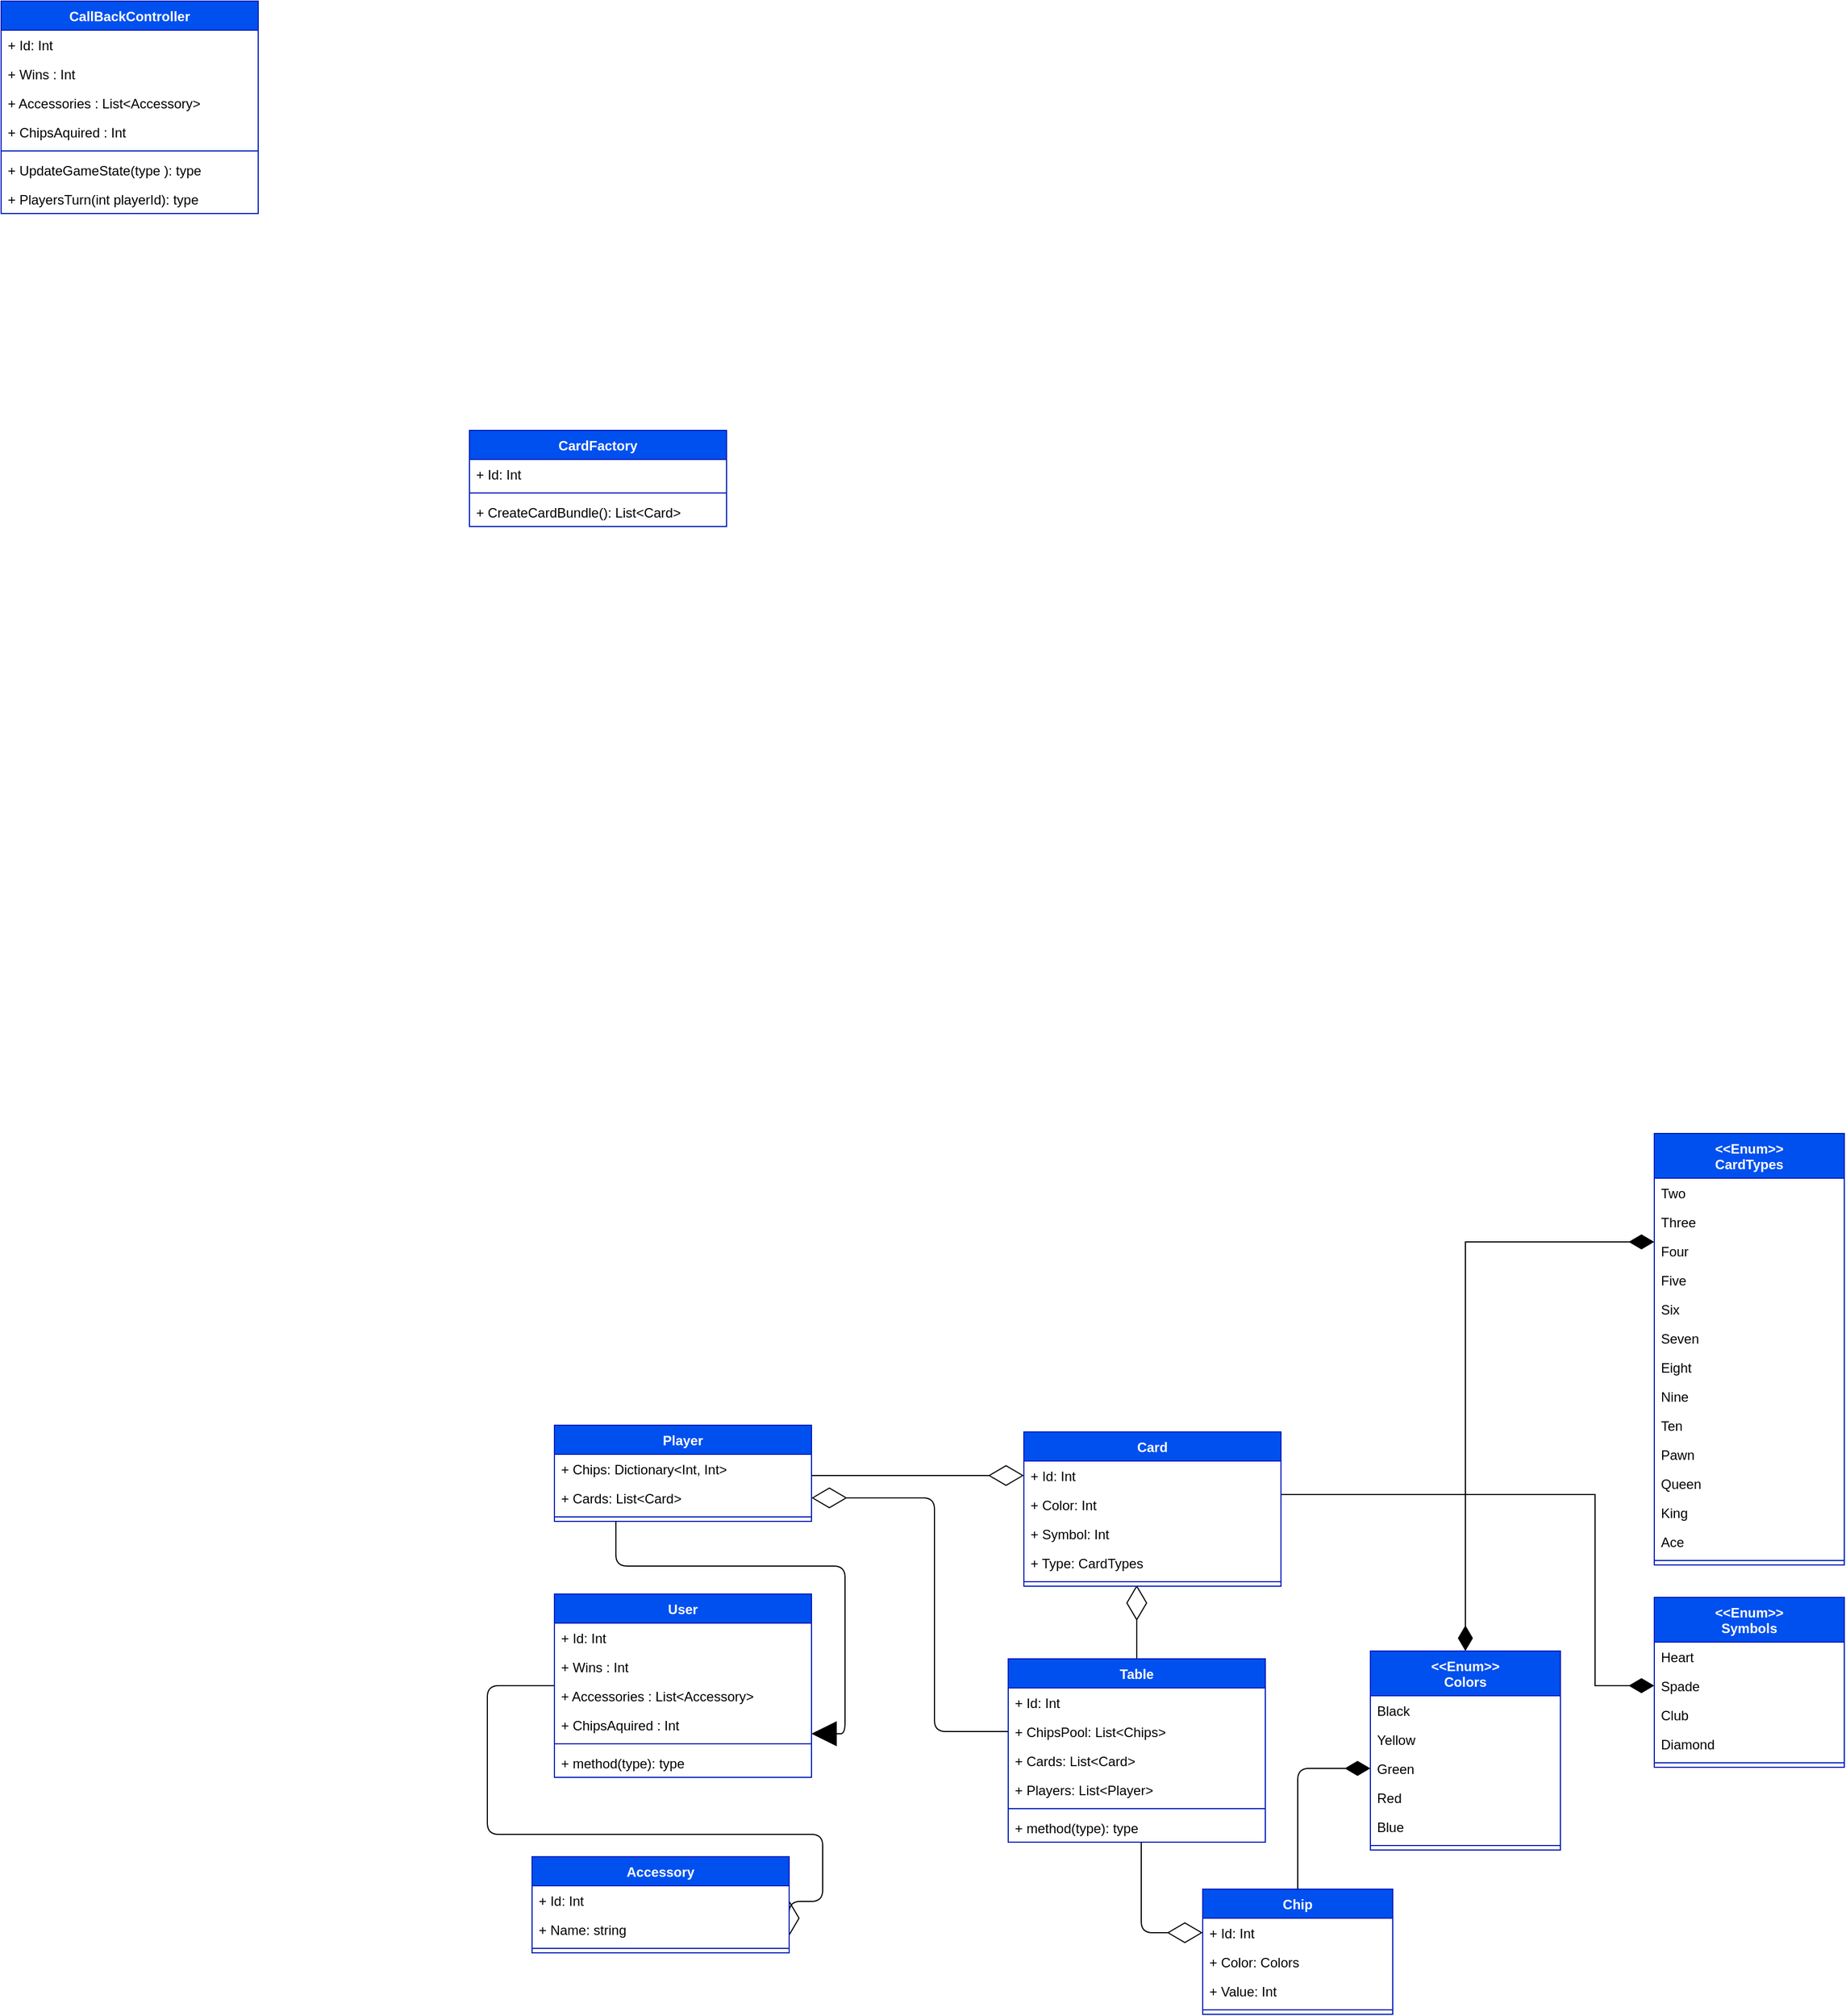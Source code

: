 <mxfile version="20.7.4" type="device"><diagram id="C5RBs43oDa-KdzZeNtuy" name="ClassDiagram"><mxGraphModel dx="2946" dy="3262" grid="0" gridSize="10" guides="1" tooltips="1" connect="1" arrows="1" fold="1" page="1" pageScale="1" pageWidth="827" pageHeight="1169" math="0" shadow="0"><root><mxCell id="WIyWlLk6GJQsqaUBKTNV-0"/><mxCell id="WIyWlLk6GJQsqaUBKTNV-1" parent="WIyWlLk6GJQsqaUBKTNV-0"/><mxCell id="mqQD4vokaZufn7_pnuDB-70" style="edgeStyle=orthogonalEdgeStyle;orthogonalLoop=1;jettySize=auto;html=1;startArrow=none;startFill=0;endArrow=diamondThin;endFill=0;startSize=30;endSize=29;" parent="WIyWlLk6GJQsqaUBKTNV-1" source="mqQD4vokaZufn7_pnuDB-19" target="mqQD4vokaZufn7_pnuDB-35" edge="1"><mxGeometry relative="1" as="geometry"><Array as="points"><mxPoint x="-384" y="-991"/><mxPoint x="-384" y="-991"/></Array></mxGeometry></mxCell><mxCell id="mqQD4vokaZufn7_pnuDB-19" value="Player" style="swimlane;fontStyle=1;align=center;verticalAlign=top;childLayout=stackLayout;horizontal=1;startSize=26;horizontalStack=0;resizeParent=1;resizeParentMax=0;resizeLast=0;collapsible=1;marginBottom=0;fillColor=#0050ef;fontColor=#ffffff;strokeColor=#001DBC;swimlaneFillColor=default;rounded=0;" parent="WIyWlLk6GJQsqaUBKTNV-1" vertex="1"><mxGeometry x="-680" y="-1036" width="230" height="86" as="geometry"/></mxCell><mxCell id="mqQD4vokaZufn7_pnuDB-20" value="+ Chips: Dictionary&lt;Int, Int&gt; " style="text;strokeColor=none;fillColor=none;align=left;verticalAlign=top;spacingLeft=4;spacingRight=4;overflow=hidden;rotatable=0;points=[[0,0.5],[1,0.5]];portConstraint=eastwest;rounded=0;" parent="mqQD4vokaZufn7_pnuDB-19" vertex="1"><mxGeometry y="26" width="230" height="26" as="geometry"/></mxCell><mxCell id="mqQD4vokaZufn7_pnuDB-21" value="+ Cards: List&lt;Card&gt; " style="text;strokeColor=none;fillColor=none;align=left;verticalAlign=top;spacingLeft=4;spacingRight=4;overflow=hidden;rotatable=0;points=[[0,0.5],[1,0.5]];portConstraint=eastwest;rounded=0;" parent="mqQD4vokaZufn7_pnuDB-19" vertex="1"><mxGeometry y="52" width="230" height="26" as="geometry"/></mxCell><mxCell id="mqQD4vokaZufn7_pnuDB-22" value="" style="line;strokeWidth=1;fillColor=none;align=left;verticalAlign=middle;spacingTop=-1;spacingLeft=3;spacingRight=3;rotatable=0;labelPosition=right;points=[];portConstraint=eastwest;strokeColor=inherit;rounded=0;" parent="mqQD4vokaZufn7_pnuDB-19" vertex="1"><mxGeometry y="78" width="230" height="8" as="geometry"/></mxCell><mxCell id="mqQD4vokaZufn7_pnuDB-68" style="edgeStyle=orthogonalEdgeStyle;orthogonalLoop=1;jettySize=auto;html=1;entryX=1;entryY=0.5;entryDx=0;entryDy=0;startArrow=none;startFill=0;endArrow=diamondThin;endFill=0;startSize=30;endSize=29;" parent="WIyWlLk6GJQsqaUBKTNV-1" source="mqQD4vokaZufn7_pnuDB-23" target="mqQD4vokaZufn7_pnuDB-39" edge="1"><mxGeometry relative="1" as="geometry"><Array as="points"><mxPoint x="-740" y="-803"/><mxPoint x="-740" y="-670"/><mxPoint x="-440" y="-670"/><mxPoint x="-440" y="-610"/><mxPoint x="-470" y="-610"/></Array></mxGeometry></mxCell><mxCell id="mqQD4vokaZufn7_pnuDB-23" value="User" style="swimlane;fontStyle=1;align=center;verticalAlign=top;childLayout=stackLayout;horizontal=1;startSize=26;horizontalStack=0;resizeParent=1;resizeParentMax=0;resizeLast=0;collapsible=1;marginBottom=0;fillColor=#0050ef;fontColor=#ffffff;strokeColor=#001DBC;swimlaneFillColor=default;rounded=0;" parent="WIyWlLk6GJQsqaUBKTNV-1" vertex="1"><mxGeometry x="-680" y="-885" width="230" height="164" as="geometry"/></mxCell><mxCell id="mqQD4vokaZufn7_pnuDB-24" value="+ Id: Int" style="text;strokeColor=none;fillColor=none;align=left;verticalAlign=top;spacingLeft=4;spacingRight=4;overflow=hidden;rotatable=0;points=[[0,0.5],[1,0.5]];portConstraint=eastwest;rounded=0;" parent="mqQD4vokaZufn7_pnuDB-23" vertex="1"><mxGeometry y="26" width="230" height="26" as="geometry"/></mxCell><mxCell id="mqQD4vokaZufn7_pnuDB-25" value="+ Wins : Int" style="text;strokeColor=none;fillColor=none;align=left;verticalAlign=top;spacingLeft=4;spacingRight=4;overflow=hidden;rotatable=0;points=[[0,0.5],[1,0.5]];portConstraint=eastwest;rounded=0;" parent="mqQD4vokaZufn7_pnuDB-23" vertex="1"><mxGeometry y="52" width="230" height="26" as="geometry"/></mxCell><mxCell id="mqQD4vokaZufn7_pnuDB-66" value="+ Accessories : List&lt;Accessory&gt;" style="text;strokeColor=none;fillColor=none;align=left;verticalAlign=top;spacingLeft=4;spacingRight=4;overflow=hidden;rotatable=0;points=[[0,0.5],[1,0.5]];portConstraint=eastwest;rounded=0;" parent="mqQD4vokaZufn7_pnuDB-23" vertex="1"><mxGeometry y="78" width="230" height="26" as="geometry"/></mxCell><mxCell id="mqQD4vokaZufn7_pnuDB-26" value="+ ChipsAquired : Int" style="text;strokeColor=none;fillColor=none;align=left;verticalAlign=top;spacingLeft=4;spacingRight=4;overflow=hidden;rotatable=0;points=[[0,0.5],[1,0.5]];portConstraint=eastwest;rounded=0;" parent="mqQD4vokaZufn7_pnuDB-23" vertex="1"><mxGeometry y="104" width="230" height="26" as="geometry"/></mxCell><mxCell id="mqQD4vokaZufn7_pnuDB-27" value="" style="line;strokeWidth=1;fillColor=none;align=left;verticalAlign=middle;spacingTop=-1;spacingLeft=3;spacingRight=3;rotatable=0;labelPosition=right;points=[];portConstraint=eastwest;strokeColor=inherit;rounded=0;" parent="mqQD4vokaZufn7_pnuDB-23" vertex="1"><mxGeometry y="130" width="230" height="8" as="geometry"/></mxCell><mxCell id="mqQD4vokaZufn7_pnuDB-28" value="+ method(type): type" style="text;strokeColor=none;fillColor=none;align=left;verticalAlign=top;spacingLeft=4;spacingRight=4;overflow=hidden;rotatable=0;points=[[0,0.5],[1,0.5]];portConstraint=eastwest;rounded=0;" parent="mqQD4vokaZufn7_pnuDB-23" vertex="1"><mxGeometry y="138" width="230" height="26" as="geometry"/></mxCell><mxCell id="mqQD4vokaZufn7_pnuDB-29" style="edgeStyle=orthogonalEdgeStyle;orthogonalLoop=1;jettySize=auto;html=1;startArrow=none;startFill=0;endArrow=block;endFill=1;startSize=24;endSize=20;" parent="WIyWlLk6GJQsqaUBKTNV-1" source="mqQD4vokaZufn7_pnuDB-19" edge="1"><mxGeometry relative="1" as="geometry"><Array as="points"><mxPoint x="-625" y="-910"/><mxPoint x="-420" y="-910"/><mxPoint x="-420" y="-760"/></Array><mxPoint x="-450" y="-760" as="targetPoint"/></mxGeometry></mxCell><mxCell id="mqQD4vokaZufn7_pnuDB-74" style="edgeStyle=orthogonalEdgeStyle;orthogonalLoop=1;jettySize=auto;html=1;entryX=0;entryY=0.5;entryDx=0;entryDy=0;startArrow=none;startFill=0;endArrow=diamondThin;endFill=0;startSize=30;endSize=29;" parent="WIyWlLk6GJQsqaUBKTNV-1" source="mqQD4vokaZufn7_pnuDB-30" target="5AG6w2-V_OmZ5TRDrPRP-4" edge="1"><mxGeometry relative="1" as="geometry"><Array as="points"><mxPoint x="-155" y="-582"/></Array></mxGeometry></mxCell><mxCell id="mqQD4vokaZufn7_pnuDB-75" style="edgeStyle=orthogonalEdgeStyle;orthogonalLoop=1;jettySize=auto;html=1;startArrow=none;startFill=0;endArrow=diamondThin;endFill=0;startSize=30;endSize=29;entryX=0.439;entryY=0.875;entryDx=0;entryDy=0;entryPerimeter=0;" parent="WIyWlLk6GJQsqaUBKTNV-1" source="mqQD4vokaZufn7_pnuDB-30" target="mqQD4vokaZufn7_pnuDB-36" edge="1"><mxGeometry relative="1" as="geometry"><Array as="points"/><mxPoint x="-158.8" y="-865.376" as="targetPoint"/></mxGeometry></mxCell><mxCell id="AZSo07Gv_9ZK3kTSO_Ww-1" style="edgeStyle=orthogonalEdgeStyle;orthogonalLoop=1;jettySize=auto;html=1;fontColor=#FFFFFF;startArrow=none;startFill=0;endArrow=diamondThin;endFill=0;startSize=30;endSize=29;" parent="WIyWlLk6GJQsqaUBKTNV-1" source="mqQD4vokaZufn7_pnuDB-30" target="mqQD4vokaZufn7_pnuDB-21" edge="1"><mxGeometry relative="1" as="geometry"><Array as="points"><mxPoint x="-340" y="-762"/><mxPoint x="-340" y="-971"/></Array></mxGeometry></mxCell><mxCell id="mqQD4vokaZufn7_pnuDB-30" value="Table" style="swimlane;fontStyle=1;align=center;verticalAlign=top;childLayout=stackLayout;horizontal=1;startSize=26;horizontalStack=0;resizeParent=1;resizeParentMax=0;resizeLast=0;collapsible=1;marginBottom=0;fillColor=#0050ef;fontColor=#ffffff;strokeColor=#001DBC;swimlaneFillColor=default;rounded=0;" parent="WIyWlLk6GJQsqaUBKTNV-1" vertex="1"><mxGeometry x="-274" y="-827" width="230" height="164" as="geometry"/></mxCell><mxCell id="mqQD4vokaZufn7_pnuDB-31" value="+ Id: Int" style="text;strokeColor=none;fillColor=none;align=left;verticalAlign=top;spacingLeft=4;spacingRight=4;overflow=hidden;rotatable=0;points=[[0,0.5],[1,0.5]];portConstraint=eastwest;rounded=0;" parent="mqQD4vokaZufn7_pnuDB-30" vertex="1"><mxGeometry y="26" width="230" height="26" as="geometry"/></mxCell><mxCell id="mqQD4vokaZufn7_pnuDB-73" value="+ ChipsPool: List&lt;Chips&gt;" style="text;strokeColor=none;fillColor=none;align=left;verticalAlign=top;spacingLeft=4;spacingRight=4;overflow=hidden;rotatable=0;points=[[0,0.5],[1,0.5]];portConstraint=eastwest;rounded=0;" parent="mqQD4vokaZufn7_pnuDB-30" vertex="1"><mxGeometry y="52" width="230" height="26" as="geometry"/></mxCell><mxCell id="AZSo07Gv_9ZK3kTSO_Ww-0" value="+ Cards: List&lt;Card&gt;" style="text;strokeColor=none;fillColor=none;align=left;verticalAlign=top;spacingLeft=4;spacingRight=4;overflow=hidden;rotatable=0;points=[[0,0.5],[1,0.5]];portConstraint=eastwest;rounded=0;" parent="mqQD4vokaZufn7_pnuDB-30" vertex="1"><mxGeometry y="78" width="230" height="26" as="geometry"/></mxCell><mxCell id="mqQD4vokaZufn7_pnuDB-76" value="+ Players: List&lt;Player&gt;" style="text;strokeColor=none;fillColor=none;align=left;verticalAlign=top;spacingLeft=4;spacingRight=4;overflow=hidden;rotatable=0;points=[[0,0.5],[1,0.5]];portConstraint=eastwest;rounded=0;" parent="mqQD4vokaZufn7_pnuDB-30" vertex="1"><mxGeometry y="104" width="230" height="26" as="geometry"/></mxCell><mxCell id="mqQD4vokaZufn7_pnuDB-32" value="" style="line;strokeWidth=1;fillColor=none;align=left;verticalAlign=middle;spacingTop=-1;spacingLeft=3;spacingRight=3;rotatable=0;labelPosition=right;points=[];portConstraint=eastwest;strokeColor=inherit;rounded=0;" parent="mqQD4vokaZufn7_pnuDB-30" vertex="1"><mxGeometry y="130" width="230" height="8" as="geometry"/></mxCell><mxCell id="mqQD4vokaZufn7_pnuDB-33" value="+ method(type): type" style="text;strokeColor=none;fillColor=none;align=left;verticalAlign=top;spacingLeft=4;spacingRight=4;overflow=hidden;rotatable=0;points=[[0,0.5],[1,0.5]];portConstraint=eastwest;rounded=0;" parent="mqQD4vokaZufn7_pnuDB-30" vertex="1"><mxGeometry y="138" width="230" height="26" as="geometry"/></mxCell><mxCell id="5AG6w2-V_OmZ5TRDrPRP-7" style="edgeStyle=orthogonalEdgeStyle;rounded=0;orthogonalLoop=1;jettySize=auto;html=1;endArrow=diamondThin;endFill=1;strokeWidth=1;startSize=6;endSize=20;" parent="WIyWlLk6GJQsqaUBKTNV-1" source="mqQD4vokaZufn7_pnuDB-34" target="mqQD4vokaZufn7_pnuDB-46" edge="1"><mxGeometry relative="1" as="geometry"><Array as="points"><mxPoint x="135" y="-974"/></Array></mxGeometry></mxCell><mxCell id="5AG6w2-V_OmZ5TRDrPRP-22" style="edgeStyle=orthogonalEdgeStyle;rounded=0;orthogonalLoop=1;jettySize=auto;html=1;entryX=0;entryY=0.5;entryDx=0;entryDy=0;strokeWidth=1;endArrow=diamondThin;endFill=1;startSize=6;endSize=20;" parent="WIyWlLk6GJQsqaUBKTNV-1" source="mqQD4vokaZufn7_pnuDB-34" target="5AG6w2-V_OmZ5TRDrPRP-10" edge="1"><mxGeometry relative="1" as="geometry"><Array as="points"><mxPoint x="251" y="-974"/><mxPoint x="251" y="-803"/></Array></mxGeometry></mxCell><mxCell id="5AG6w2-V_OmZ5TRDrPRP-38" style="edgeStyle=orthogonalEdgeStyle;rounded=0;orthogonalLoop=1;jettySize=auto;html=1;strokeWidth=1;endArrow=diamondThin;endFill=1;startSize=6;endSize=20;" parent="WIyWlLk6GJQsqaUBKTNV-1" source="mqQD4vokaZufn7_pnuDB-34" target="5AG6w2-V_OmZ5TRDrPRP-23" edge="1"><mxGeometry relative="1" as="geometry"><Array as="points"><mxPoint x="135" y="-974"/><mxPoint x="135" y="-1200"/></Array><mxPoint x="240" y="-1041" as="targetPoint"/></mxGeometry></mxCell><mxCell id="mqQD4vokaZufn7_pnuDB-34" value="Card" style="swimlane;fontStyle=1;align=center;verticalAlign=top;childLayout=stackLayout;horizontal=1;startSize=26;horizontalStack=0;resizeParent=1;resizeParentMax=0;resizeLast=0;collapsible=1;marginBottom=0;fillColor=#0050ef;fontColor=#ffffff;strokeColor=#001DBC;swimlaneFillColor=default;rounded=0;" parent="WIyWlLk6GJQsqaUBKTNV-1" vertex="1"><mxGeometry x="-260" y="-1030" width="230" height="138" as="geometry"/></mxCell><mxCell id="mqQD4vokaZufn7_pnuDB-35" value="+ Id: Int" style="text;strokeColor=none;fillColor=none;align=left;verticalAlign=top;spacingLeft=4;spacingRight=4;overflow=hidden;rotatable=0;points=[[0,0.5],[1,0.5]];portConstraint=eastwest;rounded=0;" parent="mqQD4vokaZufn7_pnuDB-34" vertex="1"><mxGeometry y="26" width="230" height="26" as="geometry"/></mxCell><mxCell id="5AG6w2-V_OmZ5TRDrPRP-6" value="+ Color: Int" style="text;strokeColor=none;fillColor=none;align=left;verticalAlign=top;spacingLeft=4;spacingRight=4;overflow=hidden;rotatable=0;points=[[0,0.5],[1,0.5]];portConstraint=eastwest;rounded=0;" parent="mqQD4vokaZufn7_pnuDB-34" vertex="1"><mxGeometry y="52" width="230" height="26" as="geometry"/></mxCell><mxCell id="5AG6w2-V_OmZ5TRDrPRP-39" value="+ Symbol: Int" style="text;strokeColor=none;fillColor=none;align=left;verticalAlign=top;spacingLeft=4;spacingRight=4;overflow=hidden;rotatable=0;points=[[0,0.5],[1,0.5]];portConstraint=eastwest;rounded=0;" parent="mqQD4vokaZufn7_pnuDB-34" vertex="1"><mxGeometry y="78" width="230" height="26" as="geometry"/></mxCell><mxCell id="5AG6w2-V_OmZ5TRDrPRP-5" value="+ Type: CardTypes" style="text;strokeColor=none;fillColor=none;align=left;verticalAlign=top;spacingLeft=4;spacingRight=4;overflow=hidden;rotatable=0;points=[[0,0.5],[1,0.5]];portConstraint=eastwest;rounded=0;" parent="mqQD4vokaZufn7_pnuDB-34" vertex="1"><mxGeometry y="104" width="230" height="26" as="geometry"/></mxCell><mxCell id="mqQD4vokaZufn7_pnuDB-36" value="" style="line;strokeWidth=1;fillColor=none;align=left;verticalAlign=middle;spacingTop=-1;spacingLeft=3;spacingRight=3;rotatable=0;labelPosition=right;points=[];portConstraint=eastwest;strokeColor=inherit;rounded=0;" parent="mqQD4vokaZufn7_pnuDB-34" vertex="1"><mxGeometry y="130" width="230" height="8" as="geometry"/></mxCell><mxCell id="mqQD4vokaZufn7_pnuDB-38" value="Accessory" style="swimlane;fontStyle=1;align=center;verticalAlign=top;childLayout=stackLayout;horizontal=1;startSize=26;horizontalStack=0;resizeParent=1;resizeParentMax=0;resizeLast=0;collapsible=1;marginBottom=0;fillColor=#0050ef;fontColor=#ffffff;strokeColor=#001DBC;swimlaneFillColor=default;rounded=0;" parent="WIyWlLk6GJQsqaUBKTNV-1" vertex="1"><mxGeometry x="-700" y="-650" width="230" height="86" as="geometry"/></mxCell><mxCell id="mqQD4vokaZufn7_pnuDB-39" value="+ Id: Int" style="text;strokeColor=none;fillColor=none;align=left;verticalAlign=top;spacingLeft=4;spacingRight=4;overflow=hidden;rotatable=0;points=[[0,0.5],[1,0.5]];portConstraint=eastwest;rounded=0;" parent="mqQD4vokaZufn7_pnuDB-38" vertex="1"><mxGeometry y="26" width="230" height="26" as="geometry"/></mxCell><mxCell id="mqQD4vokaZufn7_pnuDB-69" value="+ Name: string" style="text;strokeColor=none;fillColor=none;align=left;verticalAlign=top;spacingLeft=4;spacingRight=4;overflow=hidden;rotatable=0;points=[[0,0.5],[1,0.5]];portConstraint=eastwest;rounded=0;" parent="mqQD4vokaZufn7_pnuDB-38" vertex="1"><mxGeometry y="52" width="230" height="26" as="geometry"/></mxCell><mxCell id="mqQD4vokaZufn7_pnuDB-40" value="" style="line;strokeWidth=1;fillColor=none;align=left;verticalAlign=middle;spacingTop=-1;spacingLeft=3;spacingRight=3;rotatable=0;labelPosition=right;points=[];portConstraint=eastwest;strokeColor=inherit;rounded=0;" parent="mqQD4vokaZufn7_pnuDB-38" vertex="1"><mxGeometry y="78" width="230" height="8" as="geometry"/></mxCell><mxCell id="mqQD4vokaZufn7_pnuDB-46" value="&lt;&lt;Enum&gt;&gt;&#10;Colors" style="swimlane;fontStyle=1;align=center;verticalAlign=top;childLayout=stackLayout;horizontal=1;startSize=40;horizontalStack=0;resizeParent=1;resizeParentMax=0;resizeLast=0;collapsible=1;marginBottom=0;fillColor=#0050ef;fontColor=#ffffff;strokeColor=#001DBC;swimlaneFillColor=default;rounded=0;" parent="WIyWlLk6GJQsqaUBKTNV-1" vertex="1"><mxGeometry x="50" y="-834" width="170" height="178" as="geometry"/></mxCell><mxCell id="mqQD4vokaZufn7_pnuDB-47" value="Black" style="text;strokeColor=none;fillColor=none;align=left;verticalAlign=top;spacingLeft=4;spacingRight=4;overflow=hidden;rotatable=0;points=[[0,0.5],[1,0.5]];portConstraint=eastwest;rounded=0;" parent="mqQD4vokaZufn7_pnuDB-46" vertex="1"><mxGeometry y="40" width="170" height="26" as="geometry"/></mxCell><mxCell id="mqQD4vokaZufn7_pnuDB-48" value="Yellow" style="text;strokeColor=none;fillColor=none;align=left;verticalAlign=top;spacingLeft=4;spacingRight=4;overflow=hidden;rotatable=0;points=[[0,0.5],[1,0.5]];portConstraint=eastwest;rounded=0;" parent="mqQD4vokaZufn7_pnuDB-46" vertex="1"><mxGeometry y="66" width="170" height="26" as="geometry"/></mxCell><mxCell id="mqQD4vokaZufn7_pnuDB-49" value="Green" style="text;strokeColor=none;fillColor=none;align=left;verticalAlign=top;spacingLeft=4;spacingRight=4;overflow=hidden;rotatable=0;points=[[0,0.5],[1,0.5]];portConstraint=eastwest;rounded=0;" parent="mqQD4vokaZufn7_pnuDB-46" vertex="1"><mxGeometry y="92" width="170" height="26" as="geometry"/></mxCell><mxCell id="mqQD4vokaZufn7_pnuDB-50" value="Red" style="text;strokeColor=none;fillColor=none;align=left;verticalAlign=top;spacingLeft=4;spacingRight=4;overflow=hidden;rotatable=0;points=[[0,0.5],[1,0.5]];portConstraint=eastwest;rounded=0;" parent="mqQD4vokaZufn7_pnuDB-46" vertex="1"><mxGeometry y="118" width="170" height="26" as="geometry"/></mxCell><mxCell id="mqQD4vokaZufn7_pnuDB-51" value="Blue" style="text;strokeColor=none;fillColor=none;align=left;verticalAlign=top;spacingLeft=4;spacingRight=4;overflow=hidden;rotatable=0;points=[[0,0.5],[1,0.5]];portConstraint=eastwest;rounded=0;" parent="mqQD4vokaZufn7_pnuDB-46" vertex="1"><mxGeometry y="144" width="170" height="26" as="geometry"/></mxCell><mxCell id="mqQD4vokaZufn7_pnuDB-52" value="" style="line;strokeWidth=1;fillColor=none;align=left;verticalAlign=middle;spacingTop=-1;spacingLeft=3;spacingRight=3;rotatable=0;labelPosition=right;points=[];portConstraint=eastwest;strokeColor=inherit;rounded=0;" parent="mqQD4vokaZufn7_pnuDB-46" vertex="1"><mxGeometry y="170" width="170" height="8" as="geometry"/></mxCell><mxCell id="mqQD4vokaZufn7_pnuDB-65" style="edgeStyle=orthogonalEdgeStyle;orthogonalLoop=1;jettySize=auto;html=1;entryX=0;entryY=0.5;entryDx=0;entryDy=0;startArrow=none;startFill=0;endArrow=diamondThin;endFill=1;startSize=24;endSize=20;" parent="WIyWlLk6GJQsqaUBKTNV-1" source="mqQD4vokaZufn7_pnuDB-53" target="mqQD4vokaZufn7_pnuDB-49" edge="1"><mxGeometry relative="1" as="geometry"/></mxCell><mxCell id="mqQD4vokaZufn7_pnuDB-53" value="Chip" style="swimlane;fontStyle=1;align=center;verticalAlign=top;childLayout=stackLayout;horizontal=1;startSize=26;horizontalStack=0;resizeParent=1;resizeParentMax=0;resizeLast=0;collapsible=1;marginBottom=0;fillColor=#0050ef;fontColor=#ffffff;strokeColor=#001DBC;swimlaneFillColor=default;rounded=0;" parent="WIyWlLk6GJQsqaUBKTNV-1" vertex="1"><mxGeometry x="-100" y="-621" width="170" height="112" as="geometry"/></mxCell><mxCell id="5AG6w2-V_OmZ5TRDrPRP-4" value="+ Id: Int" style="text;strokeColor=none;fillColor=none;align=left;verticalAlign=top;spacingLeft=4;spacingRight=4;overflow=hidden;rotatable=0;points=[[0,0.5],[1,0.5]];portConstraint=eastwest;rounded=0;" parent="mqQD4vokaZufn7_pnuDB-53" vertex="1"><mxGeometry y="26" width="170" height="26" as="geometry"/></mxCell><mxCell id="mqQD4vokaZufn7_pnuDB-54" value="+ Color: Colors" style="text;strokeColor=none;fillColor=none;align=left;verticalAlign=top;spacingLeft=4;spacingRight=4;overflow=hidden;rotatable=0;points=[[0,0.5],[1,0.5]];portConstraint=eastwest;rounded=0;" parent="mqQD4vokaZufn7_pnuDB-53" vertex="1"><mxGeometry y="52" width="170" height="26" as="geometry"/></mxCell><mxCell id="mqQD4vokaZufn7_pnuDB-55" value="+ Value: Int" style="text;strokeColor=none;fillColor=none;align=left;verticalAlign=top;spacingLeft=4;spacingRight=4;overflow=hidden;rotatable=0;points=[[0,0.5],[1,0.5]];portConstraint=eastwest;rounded=0;" parent="mqQD4vokaZufn7_pnuDB-53" vertex="1"><mxGeometry y="78" width="170" height="26" as="geometry"/></mxCell><mxCell id="mqQD4vokaZufn7_pnuDB-56" value="" style="line;strokeWidth=1;fillColor=none;align=left;verticalAlign=middle;spacingTop=-1;spacingLeft=3;spacingRight=3;rotatable=0;labelPosition=right;points=[];portConstraint=eastwest;strokeColor=inherit;rounded=0;" parent="mqQD4vokaZufn7_pnuDB-53" vertex="1"><mxGeometry y="104" width="170" height="8" as="geometry"/></mxCell><mxCell id="5AG6w2-V_OmZ5TRDrPRP-8" value="&lt;&lt;Enum&gt;&gt;&#10;Symbols" style="swimlane;fontStyle=1;align=center;verticalAlign=top;childLayout=stackLayout;horizontal=1;startSize=40;horizontalStack=0;resizeParent=1;resizeParentMax=0;resizeLast=0;collapsible=1;marginBottom=0;fillColor=#0050ef;fontColor=#ffffff;strokeColor=#001DBC;swimlaneFillColor=default;rounded=0;" parent="WIyWlLk6GJQsqaUBKTNV-1" vertex="1"><mxGeometry x="304" y="-882" width="170" height="152" as="geometry"/></mxCell><mxCell id="5AG6w2-V_OmZ5TRDrPRP-9" value="Heart" style="text;strokeColor=none;fillColor=none;align=left;verticalAlign=top;spacingLeft=4;spacingRight=4;overflow=hidden;rotatable=0;points=[[0,0.5],[1,0.5]];portConstraint=eastwest;rounded=0;" parent="5AG6w2-V_OmZ5TRDrPRP-8" vertex="1"><mxGeometry y="40" width="170" height="26" as="geometry"/></mxCell><mxCell id="5AG6w2-V_OmZ5TRDrPRP-10" value="Spade" style="text;strokeColor=none;fillColor=none;align=left;verticalAlign=top;spacingLeft=4;spacingRight=4;overflow=hidden;rotatable=0;points=[[0,0.5],[1,0.5]];portConstraint=eastwest;rounded=0;" parent="5AG6w2-V_OmZ5TRDrPRP-8" vertex="1"><mxGeometry y="66" width="170" height="26" as="geometry"/></mxCell><mxCell id="5AG6w2-V_OmZ5TRDrPRP-11" value="Club" style="text;strokeColor=none;fillColor=none;align=left;verticalAlign=top;spacingLeft=4;spacingRight=4;overflow=hidden;rotatable=0;points=[[0,0.5],[1,0.5]];portConstraint=eastwest;rounded=0;" parent="5AG6w2-V_OmZ5TRDrPRP-8" vertex="1"><mxGeometry y="92" width="170" height="26" as="geometry"/></mxCell><mxCell id="5AG6w2-V_OmZ5TRDrPRP-12" value="Diamond" style="text;strokeColor=none;fillColor=none;align=left;verticalAlign=top;spacingLeft=4;spacingRight=4;overflow=hidden;rotatable=0;points=[[0,0.5],[1,0.5]];portConstraint=eastwest;rounded=0;" parent="5AG6w2-V_OmZ5TRDrPRP-8" vertex="1"><mxGeometry y="118" width="170" height="26" as="geometry"/></mxCell><mxCell id="5AG6w2-V_OmZ5TRDrPRP-14" value="" style="line;strokeWidth=1;fillColor=none;align=left;verticalAlign=middle;spacingTop=-1;spacingLeft=3;spacingRight=3;rotatable=0;labelPosition=right;points=[];portConstraint=eastwest;strokeColor=inherit;rounded=0;" parent="5AG6w2-V_OmZ5TRDrPRP-8" vertex="1"><mxGeometry y="144" width="170" height="8" as="geometry"/></mxCell><mxCell id="5AG6w2-V_OmZ5TRDrPRP-15" value="CardFactory" style="swimlane;fontStyle=1;align=center;verticalAlign=top;childLayout=stackLayout;horizontal=1;startSize=26;horizontalStack=0;resizeParent=1;resizeParentMax=0;resizeLast=0;collapsible=1;marginBottom=0;fillColor=#0050ef;fontColor=#ffffff;strokeColor=#001DBC;swimlaneFillColor=default;rounded=0;" parent="WIyWlLk6GJQsqaUBKTNV-1" vertex="1"><mxGeometry x="-756" y="-1926" width="230" height="86" as="geometry"/></mxCell><mxCell id="5AG6w2-V_OmZ5TRDrPRP-16" value="+ Id: Int" style="text;strokeColor=none;fillColor=none;align=left;verticalAlign=top;spacingLeft=4;spacingRight=4;overflow=hidden;rotatable=0;points=[[0,0.5],[1,0.5]];portConstraint=eastwest;rounded=0;" parent="5AG6w2-V_OmZ5TRDrPRP-15" vertex="1"><mxGeometry y="26" width="230" height="26" as="geometry"/></mxCell><mxCell id="5AG6w2-V_OmZ5TRDrPRP-20" value="" style="line;strokeWidth=1;fillColor=none;align=left;verticalAlign=middle;spacingTop=-1;spacingLeft=3;spacingRight=3;rotatable=0;labelPosition=right;points=[];portConstraint=eastwest;strokeColor=inherit;rounded=0;" parent="5AG6w2-V_OmZ5TRDrPRP-15" vertex="1"><mxGeometry y="52" width="230" height="8" as="geometry"/></mxCell><mxCell id="5AG6w2-V_OmZ5TRDrPRP-21" value="+ CreateCardBundle(): List&lt;Card&gt;" style="text;strokeColor=none;fillColor=none;align=left;verticalAlign=top;spacingLeft=4;spacingRight=4;overflow=hidden;rotatable=0;points=[[0,0.5],[1,0.5]];portConstraint=eastwest;rounded=0;" parent="5AG6w2-V_OmZ5TRDrPRP-15" vertex="1"><mxGeometry y="60" width="230" height="26" as="geometry"/></mxCell><mxCell id="5AG6w2-V_OmZ5TRDrPRP-23" value="&lt;&lt;Enum&gt;&gt;&#10;CardTypes" style="swimlane;fontStyle=1;align=center;verticalAlign=top;childLayout=stackLayout;horizontal=1;startSize=40;horizontalStack=0;resizeParent=1;resizeParentMax=0;resizeLast=0;collapsible=1;marginBottom=0;fillColor=#0050ef;fontColor=#ffffff;strokeColor=#001DBC;swimlaneFillColor=default;rounded=0;" parent="WIyWlLk6GJQsqaUBKTNV-1" vertex="1"><mxGeometry x="304" y="-1297" width="170" height="386" as="geometry"/></mxCell><mxCell id="5AG6w2-V_OmZ5TRDrPRP-24" value="Two" style="text;strokeColor=none;fillColor=none;align=left;verticalAlign=top;spacingLeft=4;spacingRight=4;overflow=hidden;rotatable=0;points=[[0,0.5],[1,0.5]];portConstraint=eastwest;rounded=0;" parent="5AG6w2-V_OmZ5TRDrPRP-23" vertex="1"><mxGeometry y="40" width="170" height="26" as="geometry"/></mxCell><mxCell id="5AG6w2-V_OmZ5TRDrPRP-25" value="Three" style="text;strokeColor=none;fillColor=none;align=left;verticalAlign=top;spacingLeft=4;spacingRight=4;overflow=hidden;rotatable=0;points=[[0,0.5],[1,0.5]];portConstraint=eastwest;rounded=0;" parent="5AG6w2-V_OmZ5TRDrPRP-23" vertex="1"><mxGeometry y="66" width="170" height="26" as="geometry"/></mxCell><mxCell id="5AG6w2-V_OmZ5TRDrPRP-26" value="Four" style="text;strokeColor=none;fillColor=none;align=left;verticalAlign=top;spacingLeft=4;spacingRight=4;overflow=hidden;rotatable=0;points=[[0,0.5],[1,0.5]];portConstraint=eastwest;rounded=0;" parent="5AG6w2-V_OmZ5TRDrPRP-23" vertex="1"><mxGeometry y="92" width="170" height="26" as="geometry"/></mxCell><mxCell id="5AG6w2-V_OmZ5TRDrPRP-30" value="Five" style="text;strokeColor=none;fillColor=none;align=left;verticalAlign=top;spacingLeft=4;spacingRight=4;overflow=hidden;rotatable=0;points=[[0,0.5],[1,0.5]];portConstraint=eastwest;rounded=0;" parent="5AG6w2-V_OmZ5TRDrPRP-23" vertex="1"><mxGeometry y="118" width="170" height="26" as="geometry"/></mxCell><mxCell id="5AG6w2-V_OmZ5TRDrPRP-32" value="Six" style="text;strokeColor=none;fillColor=none;align=left;verticalAlign=top;spacingLeft=4;spacingRight=4;overflow=hidden;rotatable=0;points=[[0,0.5],[1,0.5]];portConstraint=eastwest;rounded=0;" parent="5AG6w2-V_OmZ5TRDrPRP-23" vertex="1"><mxGeometry y="144" width="170" height="26" as="geometry"/></mxCell><mxCell id="5AG6w2-V_OmZ5TRDrPRP-31" value="Seven" style="text;strokeColor=none;fillColor=none;align=left;verticalAlign=top;spacingLeft=4;spacingRight=4;overflow=hidden;rotatable=0;points=[[0,0.5],[1,0.5]];portConstraint=eastwest;rounded=0;" parent="5AG6w2-V_OmZ5TRDrPRP-23" vertex="1"><mxGeometry y="170" width="170" height="26" as="geometry"/></mxCell><mxCell id="5AG6w2-V_OmZ5TRDrPRP-29" value="Eight" style="text;strokeColor=none;fillColor=none;align=left;verticalAlign=top;spacingLeft=4;spacingRight=4;overflow=hidden;rotatable=0;points=[[0,0.5],[1,0.5]];portConstraint=eastwest;rounded=0;" parent="5AG6w2-V_OmZ5TRDrPRP-23" vertex="1"><mxGeometry y="196" width="170" height="26" as="geometry"/></mxCell><mxCell id="5AG6w2-V_OmZ5TRDrPRP-33" value="Nine" style="text;strokeColor=none;fillColor=none;align=left;verticalAlign=top;spacingLeft=4;spacingRight=4;overflow=hidden;rotatable=0;points=[[0,0.5],[1,0.5]];portConstraint=eastwest;rounded=0;" parent="5AG6w2-V_OmZ5TRDrPRP-23" vertex="1"><mxGeometry y="222" width="170" height="26" as="geometry"/></mxCell><mxCell id="5AG6w2-V_OmZ5TRDrPRP-34" value="Ten" style="text;strokeColor=none;fillColor=none;align=left;verticalAlign=top;spacingLeft=4;spacingRight=4;overflow=hidden;rotatable=0;points=[[0,0.5],[1,0.5]];portConstraint=eastwest;rounded=0;" parent="5AG6w2-V_OmZ5TRDrPRP-23" vertex="1"><mxGeometry y="248" width="170" height="26" as="geometry"/></mxCell><mxCell id="5AG6w2-V_OmZ5TRDrPRP-35" value="Pawn" style="text;strokeColor=none;fillColor=none;align=left;verticalAlign=top;spacingLeft=4;spacingRight=4;overflow=hidden;rotatable=0;points=[[0,0.5],[1,0.5]];portConstraint=eastwest;rounded=0;" parent="5AG6w2-V_OmZ5TRDrPRP-23" vertex="1"><mxGeometry y="274" width="170" height="26" as="geometry"/></mxCell><mxCell id="5AG6w2-V_OmZ5TRDrPRP-27" value="Queen" style="text;strokeColor=none;fillColor=none;align=left;verticalAlign=top;spacingLeft=4;spacingRight=4;overflow=hidden;rotatable=0;points=[[0,0.5],[1,0.5]];portConstraint=eastwest;rounded=0;" parent="5AG6w2-V_OmZ5TRDrPRP-23" vertex="1"><mxGeometry y="300" width="170" height="26" as="geometry"/></mxCell><mxCell id="5AG6w2-V_OmZ5TRDrPRP-37" value="King" style="text;strokeColor=none;fillColor=none;align=left;verticalAlign=top;spacingLeft=4;spacingRight=4;overflow=hidden;rotatable=0;points=[[0,0.5],[1,0.5]];portConstraint=eastwest;rounded=0;" parent="5AG6w2-V_OmZ5TRDrPRP-23" vertex="1"><mxGeometry y="326" width="170" height="26" as="geometry"/></mxCell><mxCell id="5AG6w2-V_OmZ5TRDrPRP-36" value="Ace" style="text;strokeColor=none;fillColor=none;align=left;verticalAlign=top;spacingLeft=4;spacingRight=4;overflow=hidden;rotatable=0;points=[[0,0.5],[1,0.5]];portConstraint=eastwest;rounded=0;" parent="5AG6w2-V_OmZ5TRDrPRP-23" vertex="1"><mxGeometry y="352" width="170" height="26" as="geometry"/></mxCell><mxCell id="5AG6w2-V_OmZ5TRDrPRP-28" value="" style="line;strokeWidth=1;fillColor=none;align=left;verticalAlign=middle;spacingTop=-1;spacingLeft=3;spacingRight=3;rotatable=0;labelPosition=right;points=[];portConstraint=eastwest;strokeColor=inherit;rounded=0;" parent="5AG6w2-V_OmZ5TRDrPRP-23" vertex="1"><mxGeometry y="378" width="170" height="8" as="geometry"/></mxCell><mxCell id="yeg5ogSrmRi1ritXj2Ga-0" value="CallBackController" style="swimlane;fontStyle=1;align=center;verticalAlign=top;childLayout=stackLayout;horizontal=1;startSize=26;horizontalStack=0;resizeParent=1;resizeParentMax=0;resizeLast=0;collapsible=1;marginBottom=0;fillColor=#0050ef;fontColor=#ffffff;strokeColor=#001DBC;swimlaneFillColor=default;rounded=0;" parent="WIyWlLk6GJQsqaUBKTNV-1" vertex="1"><mxGeometry x="-1175" y="-2310" width="230" height="190" as="geometry"/></mxCell><mxCell id="yeg5ogSrmRi1ritXj2Ga-1" value="+ Id: Int" style="text;strokeColor=none;fillColor=none;align=left;verticalAlign=top;spacingLeft=4;spacingRight=4;overflow=hidden;rotatable=0;points=[[0,0.5],[1,0.5]];portConstraint=eastwest;rounded=0;" parent="yeg5ogSrmRi1ritXj2Ga-0" vertex="1"><mxGeometry y="26" width="230" height="26" as="geometry"/></mxCell><mxCell id="yeg5ogSrmRi1ritXj2Ga-2" value="+ Wins : Int" style="text;strokeColor=none;fillColor=none;align=left;verticalAlign=top;spacingLeft=4;spacingRight=4;overflow=hidden;rotatable=0;points=[[0,0.5],[1,0.5]];portConstraint=eastwest;rounded=0;" parent="yeg5ogSrmRi1ritXj2Ga-0" vertex="1"><mxGeometry y="52" width="230" height="26" as="geometry"/></mxCell><mxCell id="yeg5ogSrmRi1ritXj2Ga-3" value="+ Accessories : List&lt;Accessory&gt;" style="text;strokeColor=none;fillColor=none;align=left;verticalAlign=top;spacingLeft=4;spacingRight=4;overflow=hidden;rotatable=0;points=[[0,0.5],[1,0.5]];portConstraint=eastwest;rounded=0;" parent="yeg5ogSrmRi1ritXj2Ga-0" vertex="1"><mxGeometry y="78" width="230" height="26" as="geometry"/></mxCell><mxCell id="yeg5ogSrmRi1ritXj2Ga-4" value="+ ChipsAquired : Int" style="text;strokeColor=none;fillColor=none;align=left;verticalAlign=top;spacingLeft=4;spacingRight=4;overflow=hidden;rotatable=0;points=[[0,0.5],[1,0.5]];portConstraint=eastwest;rounded=0;" parent="yeg5ogSrmRi1ritXj2Ga-0" vertex="1"><mxGeometry y="104" width="230" height="26" as="geometry"/></mxCell><mxCell id="yeg5ogSrmRi1ritXj2Ga-5" value="" style="line;strokeWidth=1;fillColor=none;align=left;verticalAlign=middle;spacingTop=-1;spacingLeft=3;spacingRight=3;rotatable=0;labelPosition=right;points=[];portConstraint=eastwest;strokeColor=inherit;rounded=0;" parent="yeg5ogSrmRi1ritXj2Ga-0" vertex="1"><mxGeometry y="130" width="230" height="8" as="geometry"/></mxCell><mxCell id="yeg5ogSrmRi1ritXj2Ga-6" value="+ UpdateGameState(type ): type" style="text;strokeColor=none;fillColor=none;align=left;verticalAlign=top;spacingLeft=4;spacingRight=4;overflow=hidden;rotatable=0;points=[[0,0.5],[1,0.5]];portConstraint=eastwest;rounded=0;" parent="yeg5ogSrmRi1ritXj2Ga-0" vertex="1"><mxGeometry y="138" width="230" height="26" as="geometry"/></mxCell><mxCell id="yeg5ogSrmRi1ritXj2Ga-7" value="+ PlayersTurn(int playerId): type" style="text;strokeColor=none;fillColor=none;align=left;verticalAlign=top;spacingLeft=4;spacingRight=4;overflow=hidden;rotatable=0;points=[[0,0.5],[1,0.5]];portConstraint=eastwest;rounded=0;" parent="yeg5ogSrmRi1ritXj2Ga-0" vertex="1"><mxGeometry y="164" width="230" height="26" as="geometry"/></mxCell></root></mxGraphModel></diagram></mxfile>